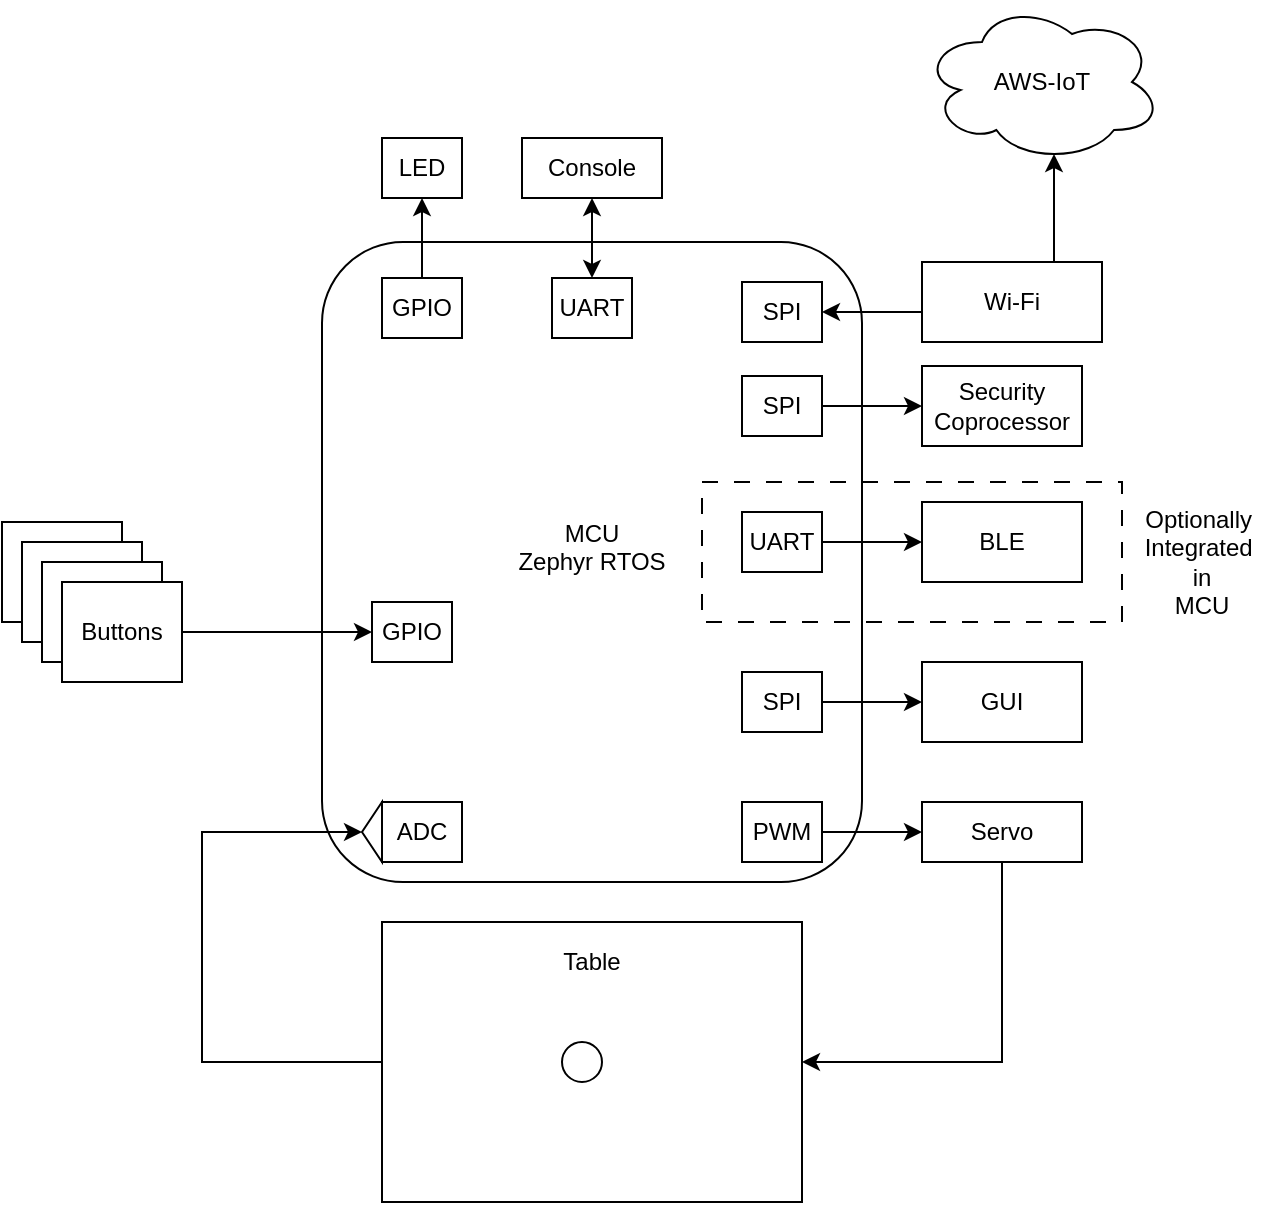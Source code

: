 <mxfile version="28.2.8">
  <diagram name="Page-1" id="KJyRulrHksh6T3ehGoB_">
    <mxGraphModel dx="1013" dy="660" grid="1" gridSize="10" guides="1" tooltips="1" connect="1" arrows="1" fold="1" page="1" pageScale="1" pageWidth="850" pageHeight="1100" math="0" shadow="0">
      <root>
        <mxCell id="0" />
        <mxCell id="1" parent="0" />
        <mxCell id="dYZjHWAVcxG1_9DPOuqA-20" value="Buttons" style="rounded=0;whiteSpace=wrap;html=1;" vertex="1" parent="1">
          <mxGeometry x="140" y="310" width="60" height="50" as="geometry" />
        </mxCell>
        <mxCell id="dYZjHWAVcxG1_9DPOuqA-1" value="MCU&lt;div&gt;Zephyr RTOS&lt;/div&gt;&lt;div&gt;&lt;br&gt;&lt;/div&gt;" style="rounded=1;whiteSpace=wrap;html=1;" vertex="1" parent="1">
          <mxGeometry x="300" y="170" width="270" height="320" as="geometry" />
        </mxCell>
        <mxCell id="dYZjHWAVcxG1_9DPOuqA-16" style="edgeStyle=orthogonalEdgeStyle;rounded=0;orthogonalLoop=1;jettySize=auto;html=1;exitX=1;exitY=0.5;exitDx=0;exitDy=0;startArrow=classic;startFill=1;entryX=0.55;entryY=0.95;entryDx=0;entryDy=0;entryPerimeter=0;" edge="1" parent="1" source="dYZjHWAVcxG1_9DPOuqA-19" target="dYZjHWAVcxG1_9DPOuqA-15">
          <mxGeometry relative="1" as="geometry" />
        </mxCell>
        <mxCell id="dYZjHWAVcxG1_9DPOuqA-4" value="LED" style="rounded=0;whiteSpace=wrap;html=1;" vertex="1" parent="1">
          <mxGeometry x="330" y="118" width="40" height="30" as="geometry" />
        </mxCell>
        <mxCell id="dYZjHWAVcxG1_9DPOuqA-5" value="Buttons" style="rounded=0;whiteSpace=wrap;html=1;" vertex="1" parent="1">
          <mxGeometry x="150" y="320" width="60" height="50" as="geometry" />
        </mxCell>
        <mxCell id="dYZjHWAVcxG1_9DPOuqA-6" value="" style="group" vertex="1" connectable="0" parent="1">
          <mxGeometry x="320" y="450" width="50" height="30" as="geometry" />
        </mxCell>
        <mxCell id="dYZjHWAVcxG1_9DPOuqA-2" value="ADC" style="rounded=0;whiteSpace=wrap;html=1;" vertex="1" parent="dYZjHWAVcxG1_9DPOuqA-6">
          <mxGeometry x="10" width="40" height="30" as="geometry" />
        </mxCell>
        <mxCell id="dYZjHWAVcxG1_9DPOuqA-3" value="" style="triangle;whiteSpace=wrap;html=1;rotation=-180;" vertex="1" parent="dYZjHWAVcxG1_9DPOuqA-6">
          <mxGeometry width="10" height="30" as="geometry" />
        </mxCell>
        <mxCell id="dYZjHWAVcxG1_9DPOuqA-7" value="GPIO" style="rounded=0;whiteSpace=wrap;html=1;" vertex="1" parent="1">
          <mxGeometry x="325" y="350" width="40" height="30" as="geometry" />
        </mxCell>
        <mxCell id="dYZjHWAVcxG1_9DPOuqA-14" style="edgeStyle=orthogonalEdgeStyle;rounded=0;orthogonalLoop=1;jettySize=auto;html=1;exitX=1;exitY=0.5;exitDx=0;exitDy=0;entryX=0;entryY=0.5;entryDx=0;entryDy=0;" edge="1" parent="1" source="dYZjHWAVcxG1_9DPOuqA-8" target="dYZjHWAVcxG1_9DPOuqA-9">
          <mxGeometry relative="1" as="geometry" />
        </mxCell>
        <mxCell id="dYZjHWAVcxG1_9DPOuqA-8" value="PWM" style="rounded=0;whiteSpace=wrap;html=1;" vertex="1" parent="1">
          <mxGeometry x="510" y="450" width="40" height="30" as="geometry" />
        </mxCell>
        <mxCell id="dYZjHWAVcxG1_9DPOuqA-13" style="edgeStyle=orthogonalEdgeStyle;rounded=0;orthogonalLoop=1;jettySize=auto;html=1;exitX=0.5;exitY=1;exitDx=0;exitDy=0;entryX=1;entryY=0.5;entryDx=0;entryDy=0;" edge="1" parent="1" source="dYZjHWAVcxG1_9DPOuqA-9" target="dYZjHWAVcxG1_9DPOuqA-10">
          <mxGeometry relative="1" as="geometry" />
        </mxCell>
        <mxCell id="dYZjHWAVcxG1_9DPOuqA-9" value="Servo" style="rounded=0;whiteSpace=wrap;html=1;" vertex="1" parent="1">
          <mxGeometry x="600" y="450" width="80" height="30" as="geometry" />
        </mxCell>
        <mxCell id="dYZjHWAVcxG1_9DPOuqA-12" style="edgeStyle=orthogonalEdgeStyle;rounded=0;orthogonalLoop=1;jettySize=auto;html=1;exitX=0;exitY=0.5;exitDx=0;exitDy=0;entryX=1;entryY=0.5;entryDx=0;entryDy=0;" edge="1" parent="1" source="dYZjHWAVcxG1_9DPOuqA-10" target="dYZjHWAVcxG1_9DPOuqA-3">
          <mxGeometry relative="1" as="geometry">
            <mxPoint x="310" y="440" as="targetPoint" />
            <Array as="points">
              <mxPoint x="240" y="580" />
              <mxPoint x="240" y="465" />
            </Array>
          </mxGeometry>
        </mxCell>
        <mxCell id="dYZjHWAVcxG1_9DPOuqA-10" value="Table&lt;div&gt;&lt;br&gt;&lt;/div&gt;&lt;div&gt;&lt;br&gt;&lt;/div&gt;&lt;div&gt;&lt;br&gt;&lt;/div&gt;&lt;div&gt;&lt;br&gt;&lt;/div&gt;&lt;div&gt;&lt;br&gt;&lt;/div&gt;&lt;div&gt;&lt;br&gt;&lt;/div&gt;&lt;div&gt;&lt;br&gt;&lt;/div&gt;" style="rounded=0;whiteSpace=wrap;html=1;" vertex="1" parent="1">
          <mxGeometry x="330" y="510" width="210" height="140" as="geometry" />
        </mxCell>
        <mxCell id="dYZjHWAVcxG1_9DPOuqA-11" value="" style="ellipse;whiteSpace=wrap;html=1;aspect=fixed;" vertex="1" parent="1">
          <mxGeometry x="420" y="570" width="20" height="20" as="geometry" />
        </mxCell>
        <mxCell id="dYZjHWAVcxG1_9DPOuqA-15" value="AWS-IoT" style="ellipse;shape=cloud;whiteSpace=wrap;html=1;" vertex="1" parent="1">
          <mxGeometry x="600" y="50" width="120" height="80" as="geometry" />
        </mxCell>
        <mxCell id="dYZjHWAVcxG1_9DPOuqA-17" value="Wi-Fi" style="rounded=0;whiteSpace=wrap;html=1;" vertex="1" parent="1">
          <mxGeometry x="600" y="180" width="90" height="40" as="geometry" />
        </mxCell>
        <mxCell id="dYZjHWAVcxG1_9DPOuqA-19" value="SPI" style="rounded=0;whiteSpace=wrap;html=1;" vertex="1" parent="1">
          <mxGeometry x="510" y="190" width="40" height="30" as="geometry" />
        </mxCell>
        <mxCell id="dYZjHWAVcxG1_9DPOuqA-21" value="Buttons" style="rounded=0;whiteSpace=wrap;html=1;" vertex="1" parent="1">
          <mxGeometry x="160" y="330" width="60" height="50" as="geometry" />
        </mxCell>
        <mxCell id="dYZjHWAVcxG1_9DPOuqA-26" style="edgeStyle=orthogonalEdgeStyle;rounded=0;orthogonalLoop=1;jettySize=auto;html=1;exitX=1;exitY=0.5;exitDx=0;exitDy=0;entryX=0;entryY=0.5;entryDx=0;entryDy=0;" edge="1" parent="1" source="dYZjHWAVcxG1_9DPOuqA-22" target="dYZjHWAVcxG1_9DPOuqA-7">
          <mxGeometry relative="1" as="geometry" />
        </mxCell>
        <mxCell id="dYZjHWAVcxG1_9DPOuqA-22" value="Buttons" style="rounded=0;whiteSpace=wrap;html=1;" vertex="1" parent="1">
          <mxGeometry x="170" y="340" width="60" height="50" as="geometry" />
        </mxCell>
        <mxCell id="dYZjHWAVcxG1_9DPOuqA-23" value="GUI" style="rounded=0;whiteSpace=wrap;html=1;" vertex="1" parent="1">
          <mxGeometry x="600" y="380" width="80" height="40" as="geometry" />
        </mxCell>
        <mxCell id="dYZjHWAVcxG1_9DPOuqA-25" style="edgeStyle=orthogonalEdgeStyle;rounded=0;orthogonalLoop=1;jettySize=auto;html=1;exitX=1;exitY=0.5;exitDx=0;exitDy=0;entryX=0;entryY=0.5;entryDx=0;entryDy=0;" edge="1" parent="1" source="dYZjHWAVcxG1_9DPOuqA-24" target="dYZjHWAVcxG1_9DPOuqA-23">
          <mxGeometry relative="1" as="geometry" />
        </mxCell>
        <mxCell id="dYZjHWAVcxG1_9DPOuqA-24" value="SPI" style="rounded=0;whiteSpace=wrap;html=1;" vertex="1" parent="1">
          <mxGeometry x="510" y="385" width="40" height="30" as="geometry" />
        </mxCell>
        <mxCell id="dYZjHWAVcxG1_9DPOuqA-28" style="edgeStyle=orthogonalEdgeStyle;rounded=0;orthogonalLoop=1;jettySize=auto;html=1;exitX=0.5;exitY=0;exitDx=0;exitDy=0;entryX=0.5;entryY=1;entryDx=0;entryDy=0;" edge="1" parent="1" source="dYZjHWAVcxG1_9DPOuqA-27" target="dYZjHWAVcxG1_9DPOuqA-4">
          <mxGeometry relative="1" as="geometry" />
        </mxCell>
        <mxCell id="dYZjHWAVcxG1_9DPOuqA-27" value="GPIO" style="rounded=0;whiteSpace=wrap;html=1;" vertex="1" parent="1">
          <mxGeometry x="330" y="188" width="40" height="30" as="geometry" />
        </mxCell>
        <mxCell id="dYZjHWAVcxG1_9DPOuqA-31" style="edgeStyle=orthogonalEdgeStyle;rounded=0;orthogonalLoop=1;jettySize=auto;html=1;exitX=0.5;exitY=0;exitDx=0;exitDy=0;entryX=0.5;entryY=1;entryDx=0;entryDy=0;startArrow=classic;startFill=1;" edge="1" parent="1" source="dYZjHWAVcxG1_9DPOuqA-29" target="dYZjHWAVcxG1_9DPOuqA-30">
          <mxGeometry relative="1" as="geometry" />
        </mxCell>
        <mxCell id="dYZjHWAVcxG1_9DPOuqA-29" value="UART" style="rounded=0;whiteSpace=wrap;html=1;" vertex="1" parent="1">
          <mxGeometry x="415" y="188" width="40" height="30" as="geometry" />
        </mxCell>
        <mxCell id="dYZjHWAVcxG1_9DPOuqA-30" value="Console" style="rounded=0;whiteSpace=wrap;html=1;" vertex="1" parent="1">
          <mxGeometry x="400" y="118" width="70" height="30" as="geometry" />
        </mxCell>
        <mxCell id="dYZjHWAVcxG1_9DPOuqA-32" value="Security Coprocessor" style="rounded=0;whiteSpace=wrap;html=1;" vertex="1" parent="1">
          <mxGeometry x="600" y="232" width="80" height="40" as="geometry" />
        </mxCell>
        <mxCell id="dYZjHWAVcxG1_9DPOuqA-33" style="edgeStyle=orthogonalEdgeStyle;rounded=0;orthogonalLoop=1;jettySize=auto;html=1;exitX=1;exitY=0.5;exitDx=0;exitDy=0;entryX=0;entryY=0.5;entryDx=0;entryDy=0;" edge="1" parent="1" source="dYZjHWAVcxG1_9DPOuqA-34" target="dYZjHWAVcxG1_9DPOuqA-32">
          <mxGeometry relative="1" as="geometry" />
        </mxCell>
        <mxCell id="dYZjHWAVcxG1_9DPOuqA-34" value="SPI" style="rounded=0;whiteSpace=wrap;html=1;" vertex="1" parent="1">
          <mxGeometry x="510" y="237" width="40" height="30" as="geometry" />
        </mxCell>
        <mxCell id="dYZjHWAVcxG1_9DPOuqA-36" value="BLE" style="rounded=0;whiteSpace=wrap;html=1;" vertex="1" parent="1">
          <mxGeometry x="600" y="300" width="80" height="40" as="geometry" />
        </mxCell>
        <mxCell id="dYZjHWAVcxG1_9DPOuqA-37" style="edgeStyle=orthogonalEdgeStyle;rounded=0;orthogonalLoop=1;jettySize=auto;html=1;exitX=1;exitY=0.5;exitDx=0;exitDy=0;entryX=0;entryY=0.5;entryDx=0;entryDy=0;" edge="1" parent="1" source="dYZjHWAVcxG1_9DPOuqA-38" target="dYZjHWAVcxG1_9DPOuqA-36">
          <mxGeometry relative="1" as="geometry" />
        </mxCell>
        <mxCell id="dYZjHWAVcxG1_9DPOuqA-38" value="UART" style="rounded=0;whiteSpace=wrap;html=1;" vertex="1" parent="1">
          <mxGeometry x="510" y="305" width="40" height="30" as="geometry" />
        </mxCell>
        <mxCell id="dYZjHWAVcxG1_9DPOuqA-39" value="" style="rounded=0;whiteSpace=wrap;html=1;fillColor=none;dashed=1;dashPattern=8 8;" vertex="1" parent="1">
          <mxGeometry x="490" y="290" width="210" height="70" as="geometry" />
        </mxCell>
        <mxCell id="dYZjHWAVcxG1_9DPOuqA-40" value="Optionally&amp;nbsp;&lt;div&gt;Integrated&amp;nbsp;&lt;/div&gt;&lt;div&gt;in&lt;/div&gt;&lt;div&gt;MCU&lt;/div&gt;" style="text;html=1;whiteSpace=wrap;strokeColor=none;fillColor=none;align=center;verticalAlign=middle;rounded=0;" vertex="1" parent="1">
          <mxGeometry x="710" y="315" width="60" height="30" as="geometry" />
        </mxCell>
      </root>
    </mxGraphModel>
  </diagram>
</mxfile>
